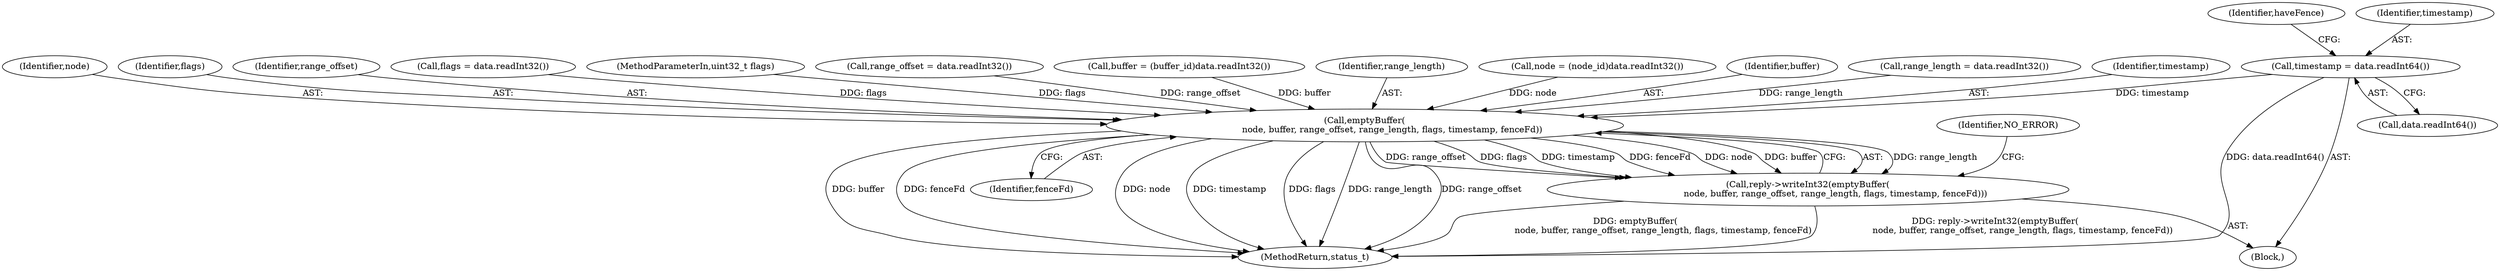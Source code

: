 digraph "0_Android_8d87321b704cb3f88e8cae668937d001fd63d5e3@API" {
"1001144" [label="(Call,timestamp = data.readInt64())"];
"1001154" [label="(Call,emptyBuffer(\n                    node, buffer, range_offset, range_length, flags, timestamp, fenceFd))"];
"1001153" [label="(Call,reply->writeInt32(emptyBuffer(\n                    node, buffer, range_offset, range_length, flags, timestamp, fenceFd)))"];
"1001207" [label="(MethodReturn,status_t)"];
"1000105" [label="(MethodParameterIn,uint32_t flags)"];
"1001132" [label="(Call,range_offset = data.readInt32())"];
"1001144" [label="(Call,timestamp = data.readInt64())"];
"1001146" [label="(Call,data.readInt64())"];
"1001163" [label="(Identifier,NO_ERROR)"];
"1001126" [label="(Call,buffer = (buffer_id)data.readInt32())"];
"1001149" [label="(Identifier,haveFence)"];
"1001158" [label="(Identifier,range_length)"];
"1001120" [label="(Call,node = (node_id)data.readInt32())"];
"1001156" [label="(Identifier,buffer)"];
"1001145" [label="(Identifier,timestamp)"];
"1001136" [label="(Call,range_length = data.readInt32())"];
"1001160" [label="(Identifier,timestamp)"];
"1001155" [label="(Identifier,node)"];
"1001159" [label="(Identifier,flags)"];
"1001157" [label="(Identifier,range_offset)"];
"1001140" [label="(Call,flags = data.readInt32())"];
"1001114" [label="(Block,)"];
"1001153" [label="(Call,reply->writeInt32(emptyBuffer(\n                    node, buffer, range_offset, range_length, flags, timestamp, fenceFd)))"];
"1001161" [label="(Identifier,fenceFd)"];
"1001154" [label="(Call,emptyBuffer(\n                    node, buffer, range_offset, range_length, flags, timestamp, fenceFd))"];
"1001144" -> "1001114"  [label="AST: "];
"1001144" -> "1001146"  [label="CFG: "];
"1001145" -> "1001144"  [label="AST: "];
"1001146" -> "1001144"  [label="AST: "];
"1001149" -> "1001144"  [label="CFG: "];
"1001144" -> "1001207"  [label="DDG: data.readInt64()"];
"1001144" -> "1001154"  [label="DDG: timestamp"];
"1001154" -> "1001153"  [label="AST: "];
"1001154" -> "1001161"  [label="CFG: "];
"1001155" -> "1001154"  [label="AST: "];
"1001156" -> "1001154"  [label="AST: "];
"1001157" -> "1001154"  [label="AST: "];
"1001158" -> "1001154"  [label="AST: "];
"1001159" -> "1001154"  [label="AST: "];
"1001160" -> "1001154"  [label="AST: "];
"1001161" -> "1001154"  [label="AST: "];
"1001153" -> "1001154"  [label="CFG: "];
"1001154" -> "1001207"  [label="DDG: node"];
"1001154" -> "1001207"  [label="DDG: buffer"];
"1001154" -> "1001207"  [label="DDG: timestamp"];
"1001154" -> "1001207"  [label="DDG: fenceFd"];
"1001154" -> "1001207"  [label="DDG: flags"];
"1001154" -> "1001207"  [label="DDG: range_length"];
"1001154" -> "1001207"  [label="DDG: range_offset"];
"1001154" -> "1001153"  [label="DDG: range_length"];
"1001154" -> "1001153"  [label="DDG: range_offset"];
"1001154" -> "1001153"  [label="DDG: flags"];
"1001154" -> "1001153"  [label="DDG: timestamp"];
"1001154" -> "1001153"  [label="DDG: fenceFd"];
"1001154" -> "1001153"  [label="DDG: node"];
"1001154" -> "1001153"  [label="DDG: buffer"];
"1001120" -> "1001154"  [label="DDG: node"];
"1001126" -> "1001154"  [label="DDG: buffer"];
"1001132" -> "1001154"  [label="DDG: range_offset"];
"1001136" -> "1001154"  [label="DDG: range_length"];
"1001140" -> "1001154"  [label="DDG: flags"];
"1000105" -> "1001154"  [label="DDG: flags"];
"1001153" -> "1001114"  [label="AST: "];
"1001163" -> "1001153"  [label="CFG: "];
"1001153" -> "1001207"  [label="DDG: emptyBuffer(\n                    node, buffer, range_offset, range_length, flags, timestamp, fenceFd)"];
"1001153" -> "1001207"  [label="DDG: reply->writeInt32(emptyBuffer(\n                    node, buffer, range_offset, range_length, flags, timestamp, fenceFd))"];
}
